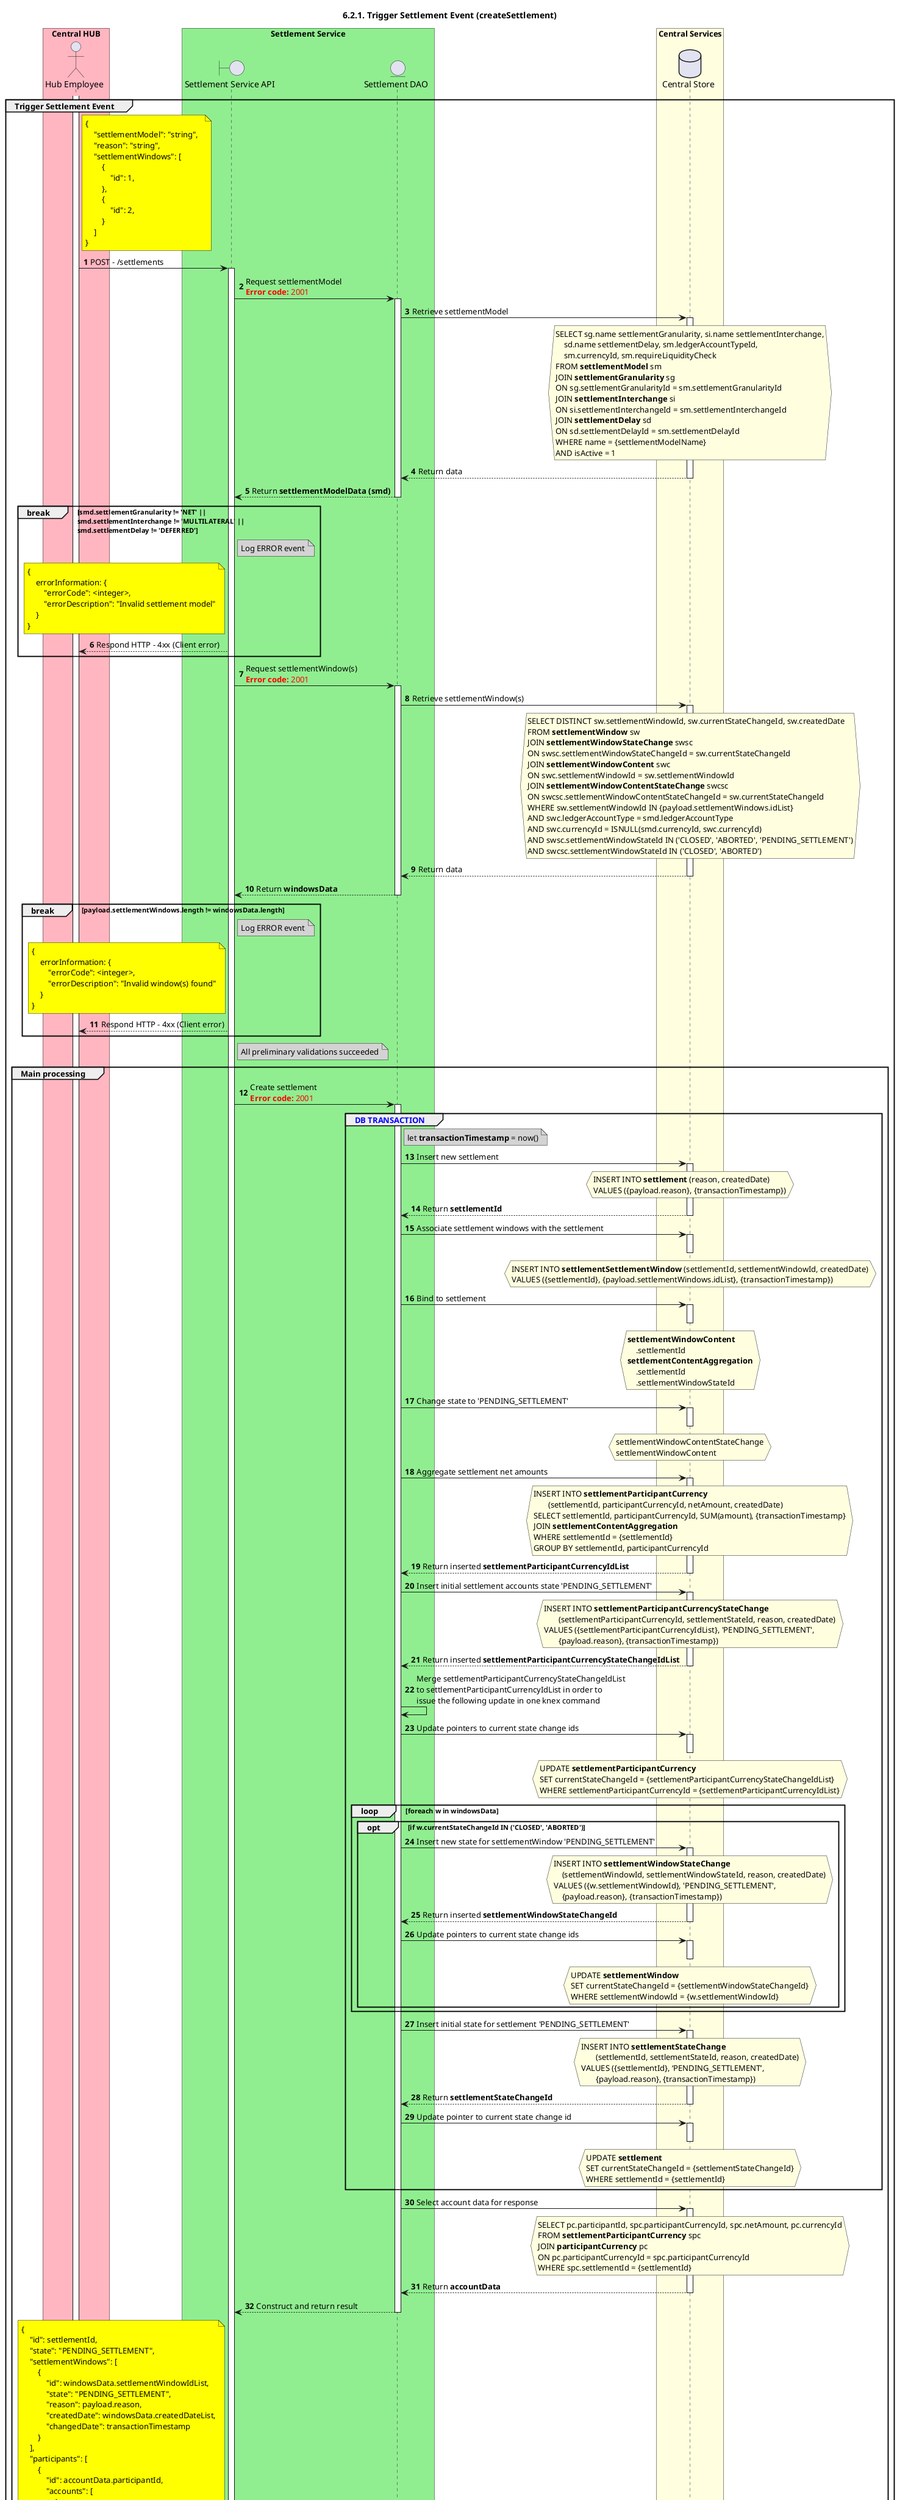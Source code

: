 /'*****
 License
 --------------
 Copyright © 2017 Bill & Melinda Gates Foundation
 The Mojaloop files are made available by the Bill & Melinda Gates Foundation under the Apache License, Version 2.0 (the "License") and you may not use these files except in compliance with the License. You may obtain a copy of the License at
 http://www.apache.org/licenses/LICENSE-2.0
 Unless required by applicable law or agreed to in writing, the Mojaloop files are distributed on an "AS IS" BASIS, WITHOUT WARRANTIES OR CONDITIONS OF ANY KIND, either express or implied. See the License for the specific language governing permissions and limitations under the License.
 Contributors
 --------------
 This is the official list of the Mojaloop project contributors for this file.
 Names of the original copyright holders (individuals or organizations)
 should be listed with a '*' in the first column. People who have
 contributed from an organization can be listed under the organization
 that actually holds the copyright for their contributions (see the
 Gates Foundation organization for an example). Those individuals should have
 their names indented and be marked with a '-'. Email address can be added
 optionally within square brackets <email>.
 * Gates Foundation
 - Name Surname <name.surname@gatesfoundation.com>

 * ModusBox
 - Georgi Georgiev <georgi.georgiev@modusbox.com>
 --------------
 ******'/

@startuml
' declate title
title 6.2.1. Trigger Settlement Event (createSettlement)
autonumber

' declare actors
actor "Hub Employee" as OPERATOR
boundary "Settlement Service API" as SSAPI
entity "Settlement DAO" as SETTLE_DAO
database "Central Store" as DB

box "Central HUB" #lightpink
    participant OPERATOR
end box

box "Settlement Service" #lightgreen
    participant SSAPI
    participant SETTLE_DAO
end box

box "Central Services" #lightyellow
    participant DB
end box

' start flow
group Trigger Settlement Event
activate OPERATOR
    note right of OPERATOR #yellow
        {
            "settlementModel": "string",  
            "reason": "string",
            "settlementWindows": [
                {
                    "id": 1,
                },
                {
                    "id": 2,
                }
            ]
        }
    end note
    OPERATOR -> SSAPI: POST - /settlements
    activate SSAPI

    SSAPI-> SETTLE_DAO: Request settlementModel\n<color #FF0000><b>Error code:</b> 2001</color>
    activate SETTLE_DAO
    SETTLE_DAO -> DB: Retrieve settlementModel
    activate DB
    hnote over DB #lightyellow
        SELECT sg.name settlementGranularity, si.name settlementInterchange,
            sd.name settlementDelay, sm.ledgerAccountTypeId,
            sm.currencyId, sm.requireLiquidityCheck
        FROM **settlementModel** sm
        JOIN **settlementGranularity** sg
        ON sg.settlementGranularityId = sm.settlementGranularityId
        JOIN **settlementInterchange** si
        ON si.settlementInterchangeId = sm.settlementInterchangeId
        JOIN **settlementDelay** sd
        ON sd.settlementDelayId = sm.settlementDelayId
        WHERE name = {settlementModelName}
        AND isActive = 1
    end hnote
    SETTLE_DAO <-- DB: Return data
    deactivate DB
    SSAPI <-- SETTLE_DAO: Return **settlementModelData (smd)**
    deactivate SETTLE_DAO

    break smd.settlementGranularity != 'NET' ||\nsmd.settlementInterchange != 'MULTILATERAL' ||\nsmd.settlementDelay != 'DEFERRED'
        note right of SSAPI #lightgray
            Log ERROR event
        end note
        note left of SSAPI #yellow
            {
                errorInformation: {
                    "errorCode": <integer>,
                    "errorDescription": "Invalid settlement model"
                }
            }
        end note
        OPERATOR <-- SSAPI: Respond HTTP - 4xx (Client error)
    end
    
    SSAPI-> SETTLE_DAO: Request settlementWindow(s)\n<color #FF0000><b>Error code:</b> 2001</color>
    activate SETTLE_DAO
    SETTLE_DAO -> DB: Retrieve settlementWindow(s)
    activate DB
    hnote over DB #lightyellow
        SELECT DISTINCT sw.settlementWindowId, sw.currentStateChangeId, sw.createdDate
        FROM **settlementWindow** sw
        JOIN **settlementWindowStateChange** swsc
        ON swsc.settlementWindowStateChangeId = sw.currentStateChangeId
        JOIN **settlementWindowContent** swc
        ON swc.settlementWindowId = sw.settlementWindowId
        JOIN **settlementWindowContentStateChange** swcsc
        ON swcsc.settlementWindowContentStateChangeId = sw.currentStateChangeId
        WHERE sw.settlementWindowId IN {payload.settlementWindows.idList}
        AND swc.ledgerAccountType = smd.ledgerAccountType
        AND swc.currencyId = ISNULL(smd.currencyId, swc.currencyId)
        AND swsc.settlementWindowStateId IN ('CLOSED', 'ABORTED', 'PENDING_SETTLEMENT')
        AND swcsc.settlementWindowStateId IN ('CLOSED', 'ABORTED')
    end hnote
    SETTLE_DAO <-- DB: Return data
    deactivate DB
    SSAPI <-- SETTLE_DAO: Return **windowsData**
    deactivate SETTLE_DAO

    break payload.settlementWindows.length != windowsData.length
        note right of SSAPI #lightgray
            Log ERROR event
        end note
        note left of SSAPI #yellow
            {
                errorInformation: {
                    "errorCode": <integer>,
                    "errorDescription": "Invalid window(s) found"
                }
            }
        end note
        OPERATOR <-- SSAPI: Respond HTTP - 4xx (Client error)
    end

    note right of SSAPI #lightgray
        All preliminary validations succeeded
    end note

    group Main processing
        SSAPI ->SETTLE_DAO: Create settlement\n<color #FF0000><b>Error code:</b> 2001</color>
        activate SETTLE_DAO
        group <color #blue>DB TRANSACTION</color>
            note right of SETTLE_DAO #lightgray
                let **transactionTimestamp** = now()
            end note

            SETTLE_DAO -> DB: Insert new settlement
            activate DB
            hnote over DB #lightyellow
                INSERT INTO **settlement** (reason, createdDate)
                VALUES ({payload.reason}, {transactionTimestamp})
            end hnote
            SETTLE_DAO <-- DB: Return **settlementId**
            deactivate DB

            SETTLE_DAO -> DB: Associate settlement windows with the settlement
            activate DB
            hnote over DB #lightyellow
                INSERT INTO **settlementSettlementWindow** (settlementId, settlementWindowId, createdDate)
                VALUES ({settlementId}, {payload.settlementWindows.idList}, {transactionTimestamp})
            end hnote
            deactivate DB

            SETTLE_DAO -> DB: Bind to settlement
            activate DB
            hnote over DB #lightyellow
                **settlementWindowContent**
                    .settlementId
                **settlementContentAggregation**
                    .settlementId
                    .settlementWindowStateId
            end hnote
            deactivate DB

            SETTLE_DAO -> DB: Change state to 'PENDING_SETTLEMENT'
            activate DB
            hnote over DB #lightyellow
                settlementWindowContentStateChange
                settlementWindowContent
            end hnote
            deactivate DB

            SETTLE_DAO -> DB: Aggregate settlement net amounts
            activate DB
            hnote over DB #lightyellow
                INSERT INTO **settlementParticipantCurrency**
                       (settlementId, participantCurrencyId, netAmount, createdDate)
                SELECT settlementId, participantCurrencyId, SUM(amount), {transactionTimestamp}
                JOIN **settlementContentAggregation**
                WHERE settlementId = {settlementId}
                GROUP BY settlementId, participantCurrencyId
            end hnote
            SETTLE_DAO <-- DB: Return inserted **settlementParticipantCurrencyIdList**
            deactivate DB

            SETTLE_DAO -> DB: Insert initial settlement accounts state 'PENDING_SETTLEMENT'
            activate DB
            hnote over DB #lightyellow
                INSERT INTO **settlementParticipantCurrencyStateChange**
                       (settlementParticipantCurrencyId, settlementStateId, reason, createdDate)
                VALUES ({settlementParticipantCurrencyIdList}, 'PENDING_SETTLEMENT',
                       {payload.reason}, {transactionTimestamp})
            end hnote
            SETTLE_DAO <-- DB: Return inserted **settlementParticipantCurrencyStateChangeIdList**
            deactivate DB
            SETTLE_DAO -> SETTLE_DAO: Merge settlementParticipantCurrencyStateChangeIdList\nto settlementParticipantCurrencyIdList in order to\nissue the following update in one knex command

            SETTLE_DAO -> DB: Update pointers to current state change ids
            activate DB
            hnote over DB #lightyellow
                UPDATE **settlementParticipantCurrency**
                SET currentStateChangeId = {settlementParticipantCurrencyStateChangeIdList}
                WHERE settlementParticipantCurrencyId = {settlementParticipantCurrencyIdList}
            end hnote
            deactivate DB

            loop foreach w in windowsData
                opt if w.currentStateChangeId IN ('CLOSED', 'ABORTED')
                    SETTLE_DAO -> DB: Insert new state for settlementWindow 'PENDING_SETTLEMENT'
                    activate DB
                    hnote over DB #lightyellow
                        INSERT INTO **settlementWindowStateChange**
                            (settlementWindowId, settlementWindowStateId, reason, createdDate)
                        VALUES ({w.settlementWindowId}, 'PENDING_SETTLEMENT',
                            {payload.reason}, {transactionTimestamp})
                    end hnote
                    SETTLE_DAO <-- DB: Return inserted **settlementWindowStateChangeId**
                    deactivate DB

                    SETTLE_DAO -> DB: Update pointers to current state change ids
                    activate DB
                    hnote over DB #lightyellow
                        UPDATE **settlementWindow**
                        SET currentStateChangeId = {settlementWindowStateChangeId}
                        WHERE settlementWindowId = {w.settlementWindowId}
                    end hnote
                    deactivate DB
                end
            end

            SETTLE_DAO -> DB: Insert initial state for settlement 'PENDING_SETTLEMENT'
            activate DB
            hnote over DB #lightyellow
                INSERT INTO **settlementStateChange**
                       (settlementId, settlementStateId, reason, createdDate)
                VALUES ({settlementId}, ‘PENDING_SETTLEMENT’,
                       {payload.reason}, {transactionTimestamp})
            end hnote
            SETTLE_DAO <-- DB: Return **settlementStateChangeId**
            deactivate DB

            SETTLE_DAO -> DB: Update pointer to current state change id
            activate DB
            hnote over DB #lightyellow
                UPDATE **settlement**
                SET currentStateChangeId = {settlementStateChangeId}
                WHERE settlementId = {settlementId}
            end hnote
            deactivate DB
        end

        SETTLE_DAO -> DB: Select account data for response
        activate DB
        hnote over DB #lightyellow
            SELECT pc.participantId, spc.participantCurrencyId, spc.netAmount, pc.currencyId
            FROM **settlementParticipantCurrency** spc
            JOIN **participantCurrency** pc
            ON pc.participantCurrencyId = spc.participantCurrencyId
            WHERE spc.settlementId = {settlementId}
        end hnote
        SETTLE_DAO <-- DB: Return **accountData**
        deactivate DB

        SSAPI <-- SETTLE_DAO: Construct and return result
        deactivate SETTLE_DAO
        note left of SSAPI #yellow
            {
                "id": settlementId,
                "state": "PENDING_SETTLEMENT",
                "settlementWindows": [
                    {
                        "id": windowsData.settlementWindowIdList,
                        "state": "PENDING_SETTLEMENT",
                        "reason": payload.reason,
                        "createdDate": windowsData.createdDateList,
                        "changedDate": transactionTimestamp
                    }
                ],
                "participants": [
                    {
                        "id": accountData.participantId,
                        "accounts": [
                            {
                                "id": accountData.participantCurrencyId,
                                "state": "PENDING_SETTLEMENT",
                                "reason": payload.reason,
                                "netSettlementAmount": {
                                    "amount": accountData.netAmount,
                                    "currency": accountData.currencyId
                                }
                            }
                        ]
                    }
                ]
            }
        end note
        OPERATOR <-- SSAPI: Respond HTTP - 201 (Created)
    end
end
@enduml

